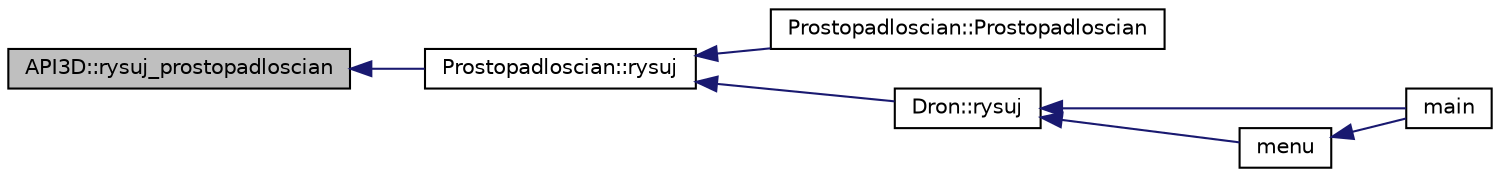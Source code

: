 digraph "API3D::rysuj_prostopadloscian"
{
  edge [fontname="Helvetica",fontsize="10",labelfontname="Helvetica",labelfontsize="10"];
  node [fontname="Helvetica",fontsize="10",shape=record];
  rankdir="LR";
  Node16 [label="API3D::rysuj_prostopadloscian",height=0.2,width=0.4,color="black", fillcolor="grey75", style="filled", fontcolor="black"];
  Node16 -> Node17 [dir="back",color="midnightblue",fontsize="10",style="solid",fontname="Helvetica"];
  Node17 [label="Prostopadloscian::rysuj",height=0.2,width=0.4,color="black", fillcolor="white", style="filled",URL="$class_prostopadloscian.html#afd6dbd322a3555b5fc4a708a9bc5d6eb"];
  Node17 -> Node18 [dir="back",color="midnightblue",fontsize="10",style="solid",fontname="Helvetica"];
  Node18 [label="Prostopadloscian::Prostopadloscian",height=0.2,width=0.4,color="black", fillcolor="white", style="filled",URL="$class_prostopadloscian.html#a36225e7ea9ae366bef5bae0ccfbefaa3"];
  Node17 -> Node19 [dir="back",color="midnightblue",fontsize="10",style="solid",fontname="Helvetica"];
  Node19 [label="Dron::rysuj",height=0.2,width=0.4,color="black", fillcolor="white", style="filled",URL="$class_dron.html#a6c0625dd2bc1a692a39ed7720340fdac"];
  Node19 -> Node20 [dir="back",color="midnightblue",fontsize="10",style="solid",fontname="Helvetica"];
  Node20 [label="main",height=0.2,width=0.4,color="black", fillcolor="white", style="filled",URL="$main_8cpp.html#ae66f6b31b5ad750f1fe042a706a4e3d4"];
  Node19 -> Node21 [dir="back",color="midnightblue",fontsize="10",style="solid",fontname="Helvetica"];
  Node21 [label="menu",height=0.2,width=0.4,color="black", fillcolor="white", style="filled",URL="$menu_8cpp.html#a32558d87c910f3fb076aab4729d72b33"];
  Node21 -> Node20 [dir="back",color="midnightblue",fontsize="10",style="solid",fontname="Helvetica"];
}
